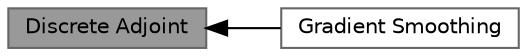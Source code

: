 digraph "Discrete Adjoint"
{
 // LATEX_PDF_SIZE
  bgcolor="transparent";
  edge [fontname=Helvetica,fontsize=10,labelfontname=Helvetica,labelfontsize=10];
  node [fontname=Helvetica,fontsize=10,shape=box,height=0.2,width=0.4];
  rankdir=LR;
  Node1 [id="Node000001",label="Discrete Adjoint",height=0.2,width=0.4,color="gray40", fillcolor="grey60", style="filled", fontcolor="black",tooltip="Classes and functions used to solve discrete adjoint equations."];
  Node2 [id="Node000002",label="Gradient Smoothing",height=0.2,width=0.4,color="grey40", fillcolor="white", style="filled",URL="$group__GradSmooth.html",tooltip="Classes and functions used to smooth gradients from the discrete adjoint method."];
  Node1->Node2 [shape=plaintext, dir="back", style="solid"];
}
